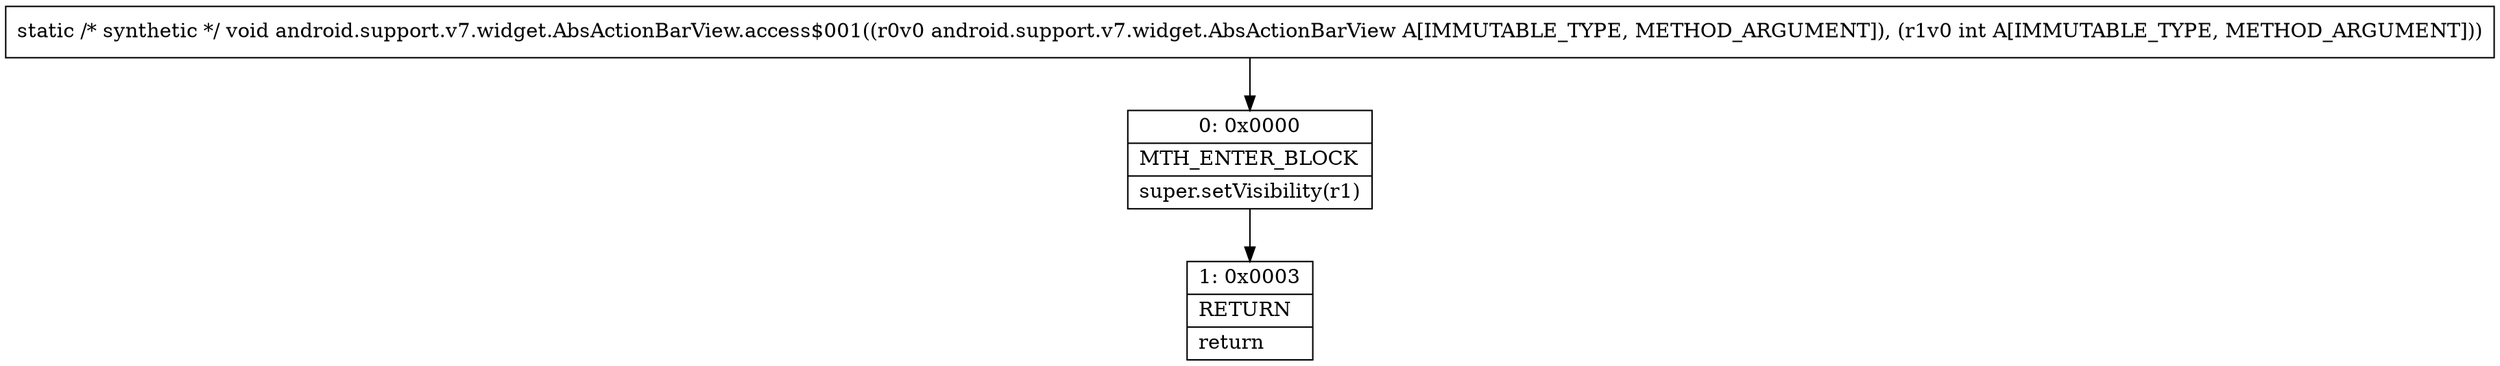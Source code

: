 digraph "CFG forandroid.support.v7.widget.AbsActionBarView.access$001(Landroid\/support\/v7\/widget\/AbsActionBarView;I)V" {
Node_0 [shape=record,label="{0\:\ 0x0000|MTH_ENTER_BLOCK\l|super.setVisibility(r1)\l}"];
Node_1 [shape=record,label="{1\:\ 0x0003|RETURN\l|return\l}"];
MethodNode[shape=record,label="{static \/* synthetic *\/ void android.support.v7.widget.AbsActionBarView.access$001((r0v0 android.support.v7.widget.AbsActionBarView A[IMMUTABLE_TYPE, METHOD_ARGUMENT]), (r1v0 int A[IMMUTABLE_TYPE, METHOD_ARGUMENT])) }"];
MethodNode -> Node_0;
Node_0 -> Node_1;
}

